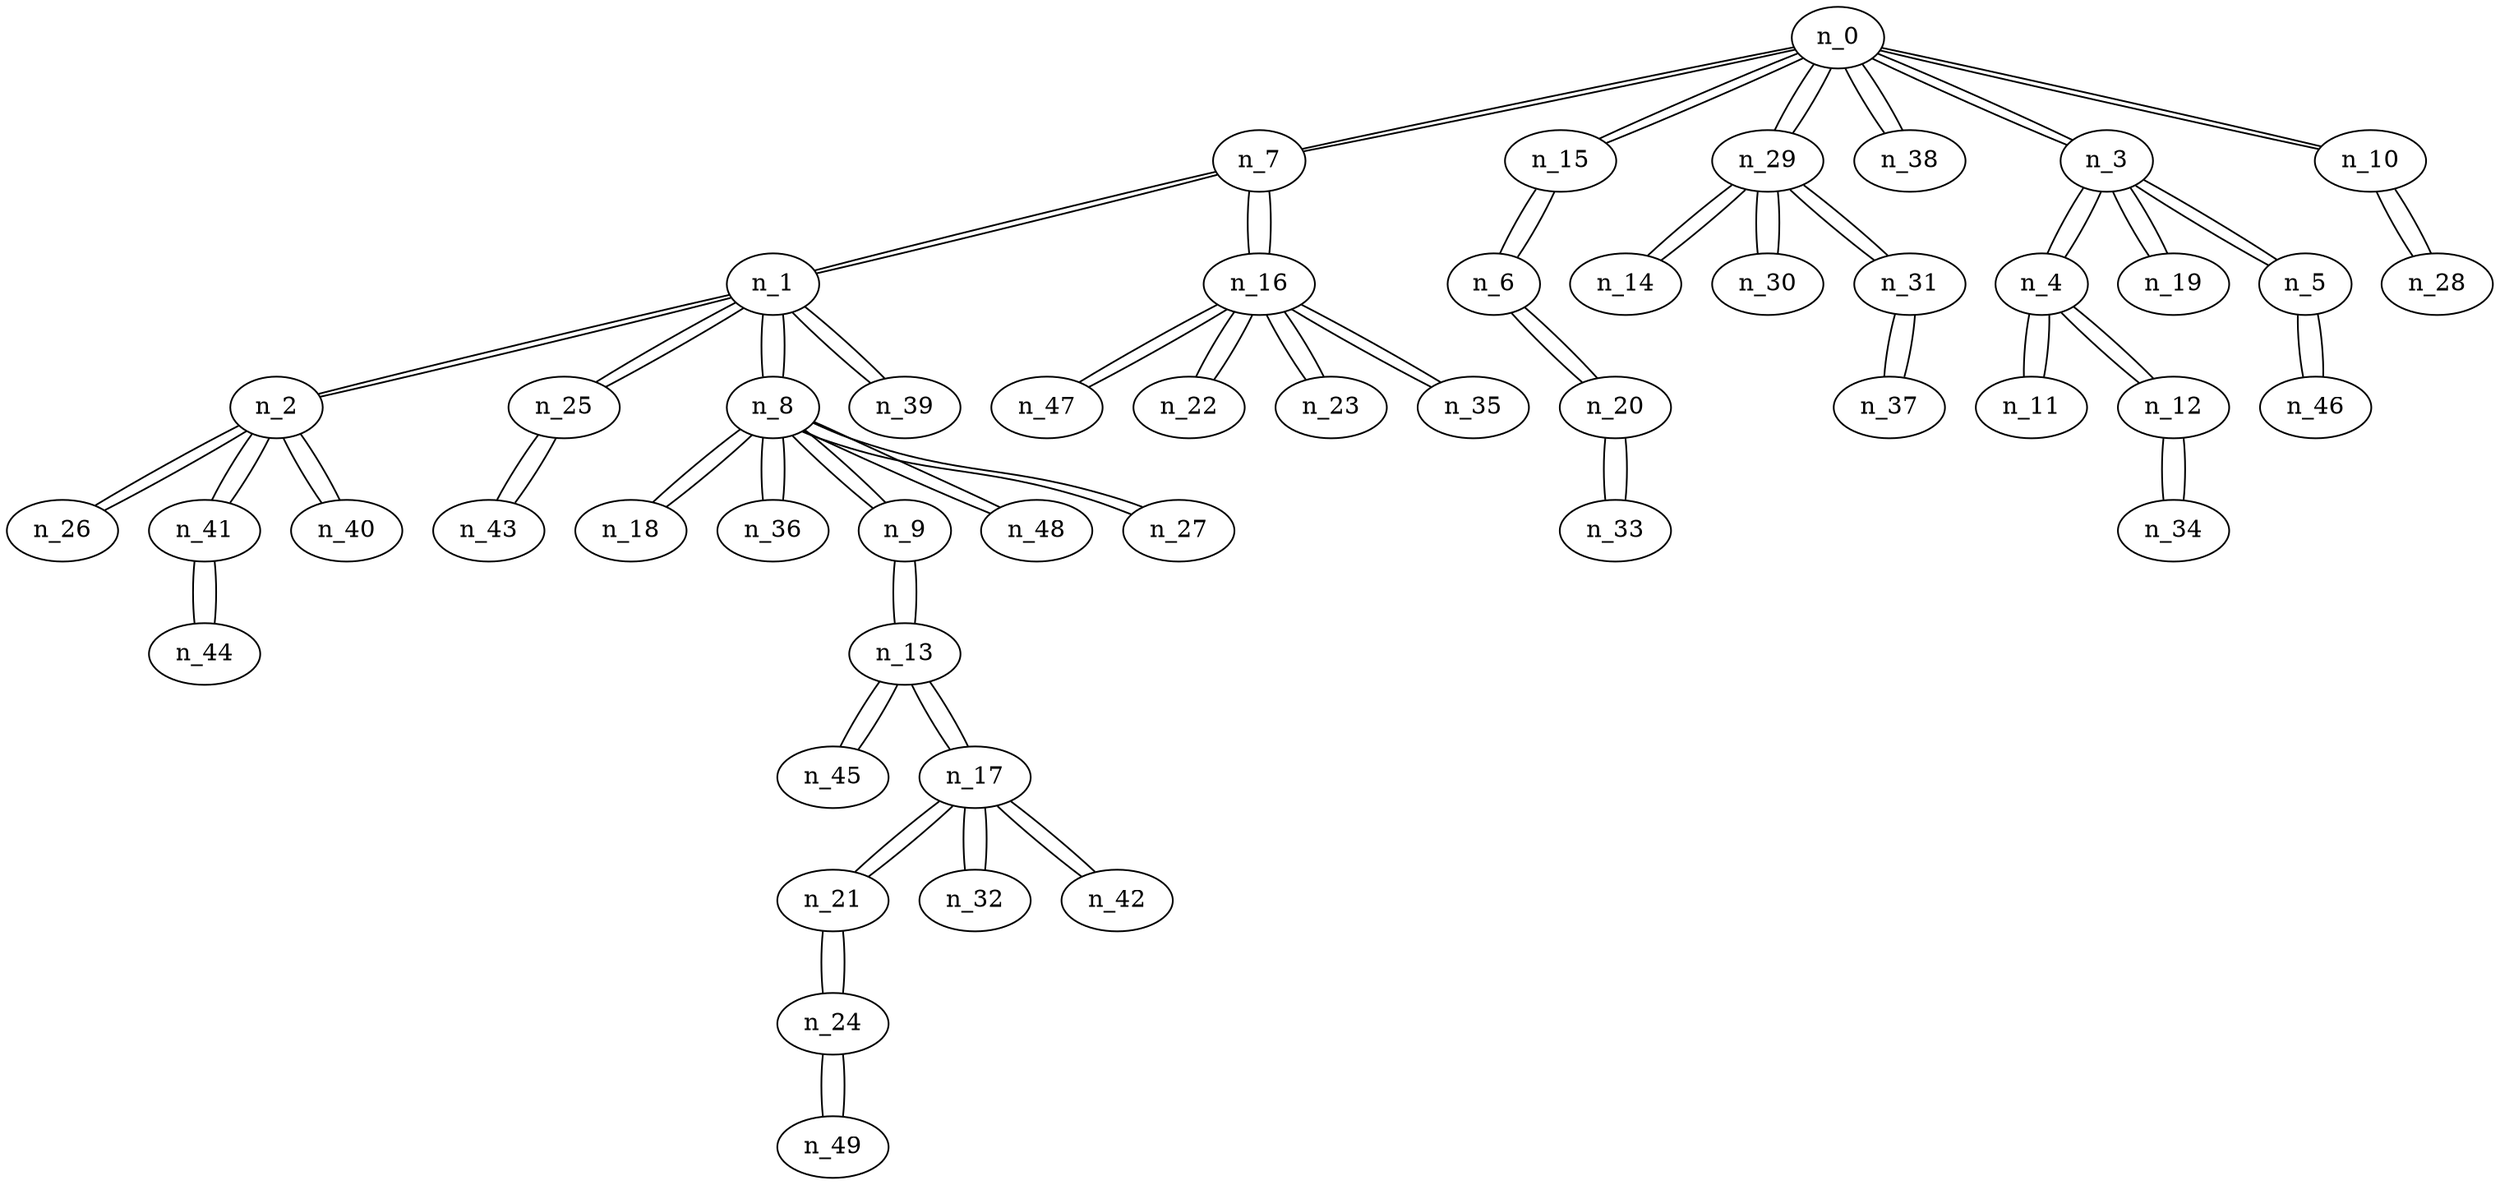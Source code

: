 graph g11 {
n_0--n_7
n_0--n_15
n_0--n_29
n_0--n_38
n_0--n_3
n_0--n_10
n_1--n_2
n_1--n_25
n_1--n_7
n_1--n_8
n_1--n_39
n_2--n_1
n_2--n_26
n_2--n_41
n_2--n_40
n_3--n_4
n_3--n_0
n_3--n_19
n_3--n_5
n_4--n_11
n_4--n_3
n_4--n_12
n_5--n_46
n_5--n_3
n_6--n_20
n_6--n_15
n_7--n_0
n_7--n_16
n_7--n_1
n_8--n_18
n_8--n_1
n_8--n_36
n_8--n_9
n_8--n_48
n_8--n_27
n_9--n_13
n_9--n_8
n_10--n_28
n_10--n_0
n_11--n_4
n_12--n_34
n_12--n_4
n_13--n_9
n_13--n_45
n_13--n_17
n_14--n_29
n_15--n_0
n_15--n_6
n_16--n_7
n_16--n_47
n_16--n_22
n_16--n_23
n_16--n_35
n_17--n_21
n_17--n_32
n_17--n_13
n_17--n_42
n_18--n_8
n_19--n_3
n_20--n_6
n_20--n_33
n_21--n_17
n_21--n_24
n_22--n_16
n_23--n_16
n_24--n_21
n_24--n_49
n_25--n_1
n_25--n_43
n_26--n_2
n_27--n_8
n_28--n_10
n_29--n_30
n_29--n_31
n_29--n_0
n_29--n_14
n_30--n_29
n_31--n_29
n_31--n_37
n_32--n_17
n_33--n_20
n_34--n_12
n_35--n_16
n_36--n_8
n_37--n_31
n_38--n_0
n_39--n_1
n_40--n_2
n_41--n_2
n_41--n_44
n_42--n_17
n_43--n_25
n_44--n_41
n_45--n_13
n_46--n_5
n_47--n_16
n_48--n_8
n_49--n_24
}